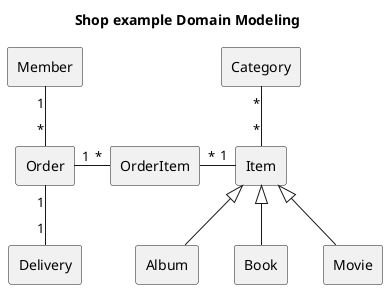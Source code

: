 @startuml "domain_modeling"

title "Shop example Domain Modeling"

skinparam componentStyle rectangle

component Member
component Order
component Delivery
component OrderItem
component Item
component Category
component Album
component Book
component Movie

Member "1" -down- "*" Order
Order "1" -down- "1" Delivery

Order "1" -right- "*" OrderItem
OrderItem "*" -right- "1" Item

Category "*" -down- "*" Item

Item <|-down- Album
Item <|-down- Book
Item <|-down- Movie

@endum